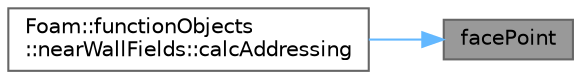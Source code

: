 digraph "facePoint"
{
 // LATEX_PDF_SIZE
  bgcolor="transparent";
  edge [fontname=Helvetica,fontsize=10,labelfontname=Helvetica,labelfontsize=10];
  node [fontname=Helvetica,fontsize=10,shape=box,height=0.2,width=0.4];
  rankdir="RL";
  Node1 [id="Node000001",label="facePoint",height=0.2,width=0.4,color="gray40", fillcolor="grey60", style="filled", fontcolor="black",tooltip=" "];
  Node1 -> Node2 [id="edge1_Node000001_Node000002",dir="back",color="steelblue1",style="solid",tooltip=" "];
  Node2 [id="Node000002",label="Foam::functionObjects\l::nearWallFields::calcAddressing",height=0.2,width=0.4,color="grey40", fillcolor="white", style="filled",URL="$classFoam_1_1functionObjects_1_1nearWallFields.html#a7097a017d4eac4116d58a3cdbf507891",tooltip=" "];
}
